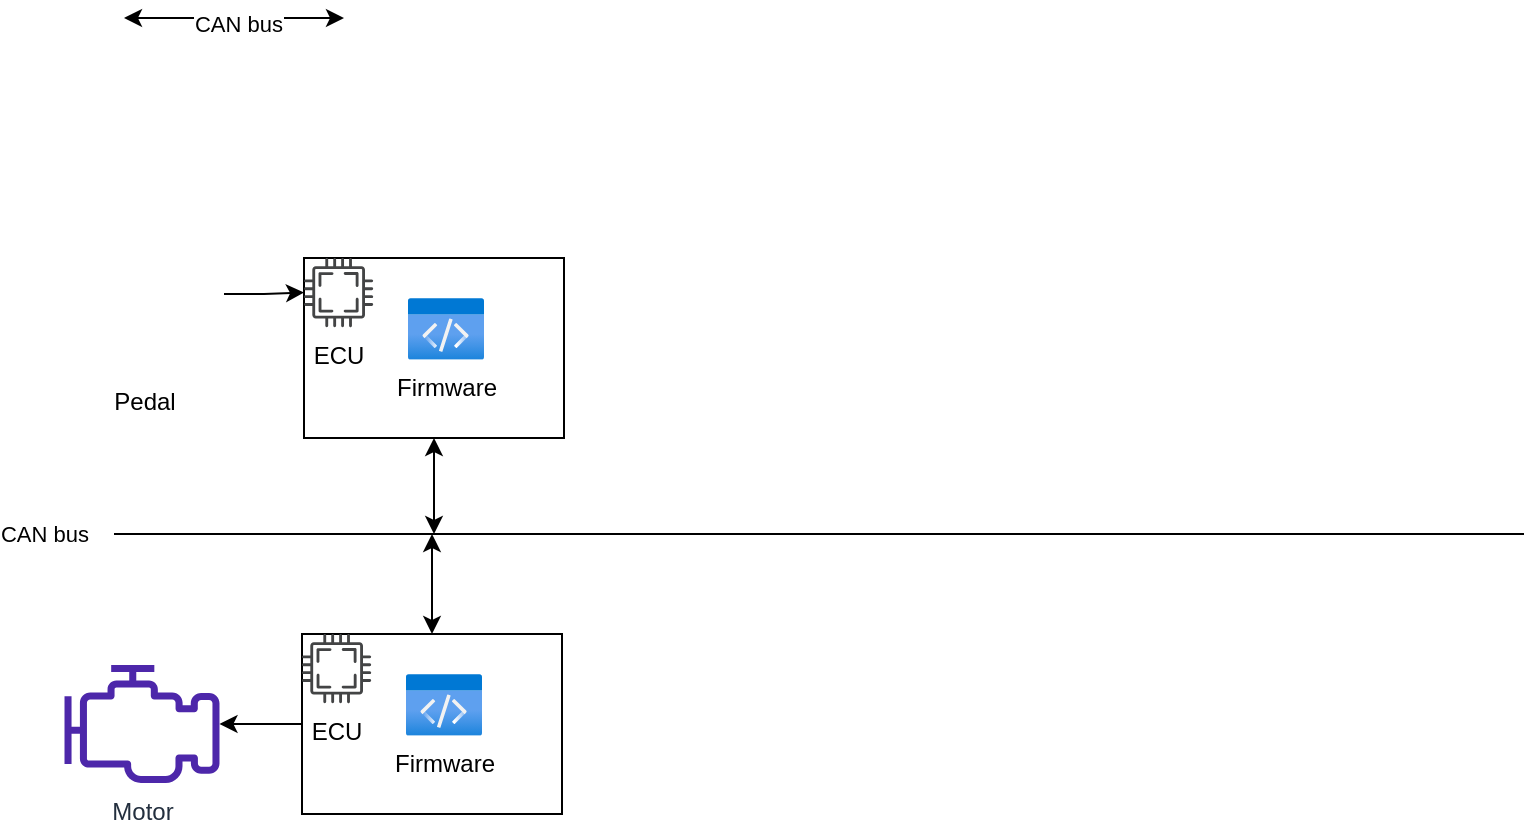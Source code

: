 <mxfile version="20.8.20" type="github">
  <diagram name="CAN bus" id="xhp-JXf3OELfphHlDZzh">
    <mxGraphModel dx="1621" dy="516" grid="1" gridSize="10" guides="1" tooltips="1" connect="1" arrows="1" fold="1" page="1" pageScale="1" pageWidth="827" pageHeight="1169" math="0" shadow="0">
      <root>
        <mxCell id="0" />
        <mxCell id="1" parent="0" />
        <mxCell id="HYOHnKEq6Wh98C0SEMnV-3" value="" style="edgeStyle=orthogonalEdgeStyle;rounded=0;orthogonalLoop=1;jettySize=auto;html=1;" edge="1" parent="1" source="HYOHnKEq6Wh98C0SEMnV-2" target="HYOHnKEq6Wh98C0SEMnV-1">
          <mxGeometry relative="1" as="geometry" />
        </mxCell>
        <mxCell id="HYOHnKEq6Wh98C0SEMnV-2" value="Pedal" style="shape=image;html=1;verticalAlign=top;verticalLabelPosition=bottom;labelBackgroundColor=#ffffff;imageAspect=0;aspect=fixed;image=https://cdn1.iconfinder.com/data/icons/racing-13/512/Pedals-128.png" vertex="1" parent="1">
          <mxGeometry x="20" y="140" width="80" height="80" as="geometry" />
        </mxCell>
        <mxCell id="HYOHnKEq6Wh98C0SEMnV-5" value="" style="group" vertex="1" connectable="0" parent="1">
          <mxGeometry x="140" y="162" width="130" height="90" as="geometry" />
        </mxCell>
        <mxCell id="HYOHnKEq6Wh98C0SEMnV-10" value="" style="group" vertex="1" connectable="0" parent="HYOHnKEq6Wh98C0SEMnV-5">
          <mxGeometry width="130" height="90.0" as="geometry" />
        </mxCell>
        <mxCell id="HYOHnKEq6Wh98C0SEMnV-4" value="" style="rounded=0;whiteSpace=wrap;html=1;" vertex="1" parent="HYOHnKEq6Wh98C0SEMnV-10">
          <mxGeometry width="130" height="90.0" as="geometry" />
        </mxCell>
        <mxCell id="HYOHnKEq6Wh98C0SEMnV-1" value="ECU" style="sketch=0;pointerEvents=1;shadow=0;dashed=0;html=1;strokeColor=none;fillColor=#434445;aspect=fixed;labelPosition=center;verticalLabelPosition=bottom;verticalAlign=top;align=center;outlineConnect=0;shape=mxgraph.vvd.cpu;movable=0;resizable=0;rotatable=0;deletable=0;editable=0;locked=1;connectable=0;" vertex="1" parent="HYOHnKEq6Wh98C0SEMnV-10">
          <mxGeometry width="34.615" height="34.615" as="geometry" />
        </mxCell>
        <mxCell id="HYOHnKEq6Wh98C0SEMnV-6" value="Firmware" style="aspect=fixed;html=1;points=[];align=center;image;fontSize=12;image=img/lib/azure2/general/Code.svg;" vertex="1" parent="HYOHnKEq6Wh98C0SEMnV-10">
          <mxGeometry x="52" y="20" width="38" height="30.88" as="geometry" />
        </mxCell>
        <mxCell id="HYOHnKEq6Wh98C0SEMnV-8" value="Motor" style="sketch=0;outlineConnect=0;fontColor=#232F3E;gradientColor=none;fillColor=#4D27AA;strokeColor=none;dashed=0;verticalLabelPosition=bottom;verticalAlign=top;align=center;html=1;fontSize=12;fontStyle=0;aspect=fixed;pointerEvents=1;shape=mxgraph.aws4.emr_engine;" vertex="1" parent="1">
          <mxGeometry x="20" y="365.5" width="78" height="59" as="geometry" />
        </mxCell>
        <mxCell id="HYOHnKEq6Wh98C0SEMnV-11" value="" style="group" vertex="1" connectable="0" parent="1">
          <mxGeometry x="139" y="350" width="130" height="90" as="geometry" />
        </mxCell>
        <mxCell id="HYOHnKEq6Wh98C0SEMnV-12" value="" style="group" vertex="1" connectable="0" parent="HYOHnKEq6Wh98C0SEMnV-11">
          <mxGeometry width="130" height="90.0" as="geometry" />
        </mxCell>
        <mxCell id="HYOHnKEq6Wh98C0SEMnV-13" value="" style="rounded=0;whiteSpace=wrap;html=1;" vertex="1" parent="HYOHnKEq6Wh98C0SEMnV-12">
          <mxGeometry width="130" height="90.0" as="geometry" />
        </mxCell>
        <mxCell id="HYOHnKEq6Wh98C0SEMnV-14" value="ECU" style="sketch=0;pointerEvents=1;shadow=0;dashed=0;html=1;strokeColor=none;fillColor=#434445;aspect=fixed;labelPosition=center;verticalLabelPosition=bottom;verticalAlign=top;align=center;outlineConnect=0;shape=mxgraph.vvd.cpu;movable=0;resizable=0;rotatable=0;deletable=0;editable=0;locked=1;connectable=0;" vertex="1" parent="HYOHnKEq6Wh98C0SEMnV-12">
          <mxGeometry width="34.615" height="34.615" as="geometry" />
        </mxCell>
        <mxCell id="HYOHnKEq6Wh98C0SEMnV-15" value="Firmware" style="aspect=fixed;html=1;points=[];align=center;image;fontSize=12;image=img/lib/azure2/general/Code.svg;" vertex="1" parent="HYOHnKEq6Wh98C0SEMnV-12">
          <mxGeometry x="52" y="20" width="38" height="30.88" as="geometry" />
        </mxCell>
        <mxCell id="HYOHnKEq6Wh98C0SEMnV-20" style="edgeStyle=orthogonalEdgeStyle;rounded=0;orthogonalLoop=1;jettySize=auto;html=1;exitX=0;exitY=0.5;exitDx=0;exitDy=0;" edge="1" parent="1" source="HYOHnKEq6Wh98C0SEMnV-13" target="HYOHnKEq6Wh98C0SEMnV-8">
          <mxGeometry relative="1" as="geometry" />
        </mxCell>
        <mxCell id="HYOHnKEq6Wh98C0SEMnV-21" value="" style="endArrow=classic;startArrow=classic;html=1;rounded=0;entryX=0.5;entryY=1;entryDx=0;entryDy=0;" edge="1" parent="1">
          <mxGeometry width="50" height="50" relative="1" as="geometry">
            <mxPoint x="160" y="42" as="sourcePoint" />
            <mxPoint x="50" y="42" as="targetPoint" />
          </mxGeometry>
        </mxCell>
        <mxCell id="HYOHnKEq6Wh98C0SEMnV-22" value="CAN bus" style="edgeLabel;html=1;align=center;verticalAlign=middle;resizable=0;points=[];" vertex="1" connectable="0" parent="HYOHnKEq6Wh98C0SEMnV-21">
          <mxGeometry x="-0.036" y="3" relative="1" as="geometry">
            <mxPoint as="offset" />
          </mxGeometry>
        </mxCell>
        <mxCell id="HYOHnKEq6Wh98C0SEMnV-24" value="" style="endArrow=none;html=1;rounded=0;" edge="1" parent="1">
          <mxGeometry width="50" height="50" relative="1" as="geometry">
            <mxPoint x="45" y="300" as="sourcePoint" />
            <mxPoint x="750" y="300" as="targetPoint" />
          </mxGeometry>
        </mxCell>
        <mxCell id="HYOHnKEq6Wh98C0SEMnV-25" value="CAN bus" style="edgeLabel;html=1;align=center;verticalAlign=middle;resizable=0;points=[];" vertex="1" connectable="0" parent="HYOHnKEq6Wh98C0SEMnV-24">
          <mxGeometry x="-0.957" y="-2" relative="1" as="geometry">
            <mxPoint x="-50" y="-2" as="offset" />
          </mxGeometry>
        </mxCell>
        <mxCell id="HYOHnKEq6Wh98C0SEMnV-28" value="" style="endArrow=classic;startArrow=classic;html=1;rounded=0;entryX=0.5;entryY=1;entryDx=0;entryDy=0;" edge="1" parent="1" target="HYOHnKEq6Wh98C0SEMnV-4">
          <mxGeometry width="50" height="50" relative="1" as="geometry">
            <mxPoint x="205" y="300" as="sourcePoint" />
            <mxPoint x="430" y="260" as="targetPoint" />
          </mxGeometry>
        </mxCell>
        <mxCell id="HYOHnKEq6Wh98C0SEMnV-29" value="" style="endArrow=classic;startArrow=classic;html=1;rounded=0;exitX=0.5;exitY=0;exitDx=0;exitDy=0;" edge="1" parent="1" source="HYOHnKEq6Wh98C0SEMnV-13">
          <mxGeometry width="50" height="50" relative="1" as="geometry">
            <mxPoint x="215" y="310" as="sourcePoint" />
            <mxPoint x="204" y="300" as="targetPoint" />
          </mxGeometry>
        </mxCell>
      </root>
    </mxGraphModel>
  </diagram>
</mxfile>
